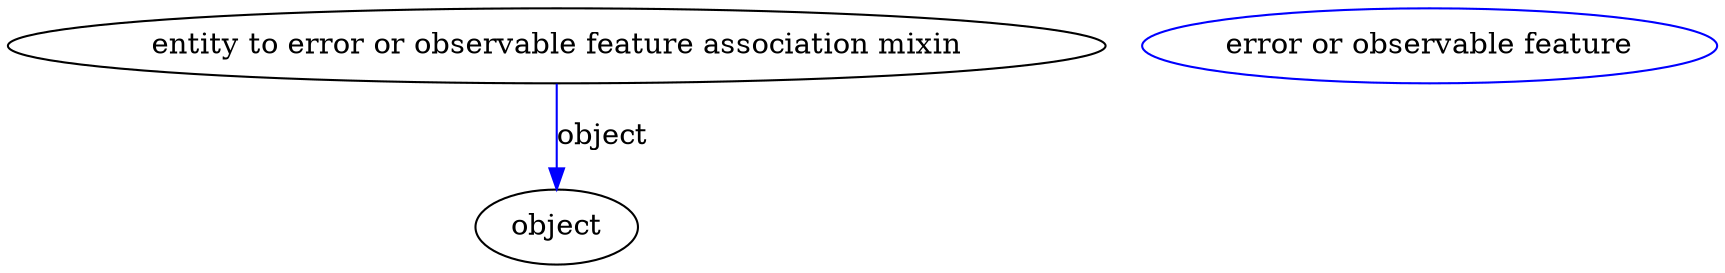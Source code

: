 digraph {
	graph [bb="0,0,820.01,123"];
	node [label="\N"];
	"entity to error or observable feature association mixin"	[height=0.5,
		label="entity to error or observable feature association mixin",
		pos="263.23,105",
		width=7.3119];
	object	[height=0.5,
		pos="263.23,18",
		width=1.0832];
	"entity to error or observable feature association mixin" -> object	[color=blue,
		label=object,
		lp="285.23,61.5",
		pos="e,263.23,36.175 263.23,86.799 263.23,75.163 263.23,59.548 263.23,46.237",
		style=solid];
	"entity to error or observable feature association mixin_object"	[color=blue,
		height=0.5,
		label="error or observable feature",
		pos="682.23,105",
		width=3.8274];
}
